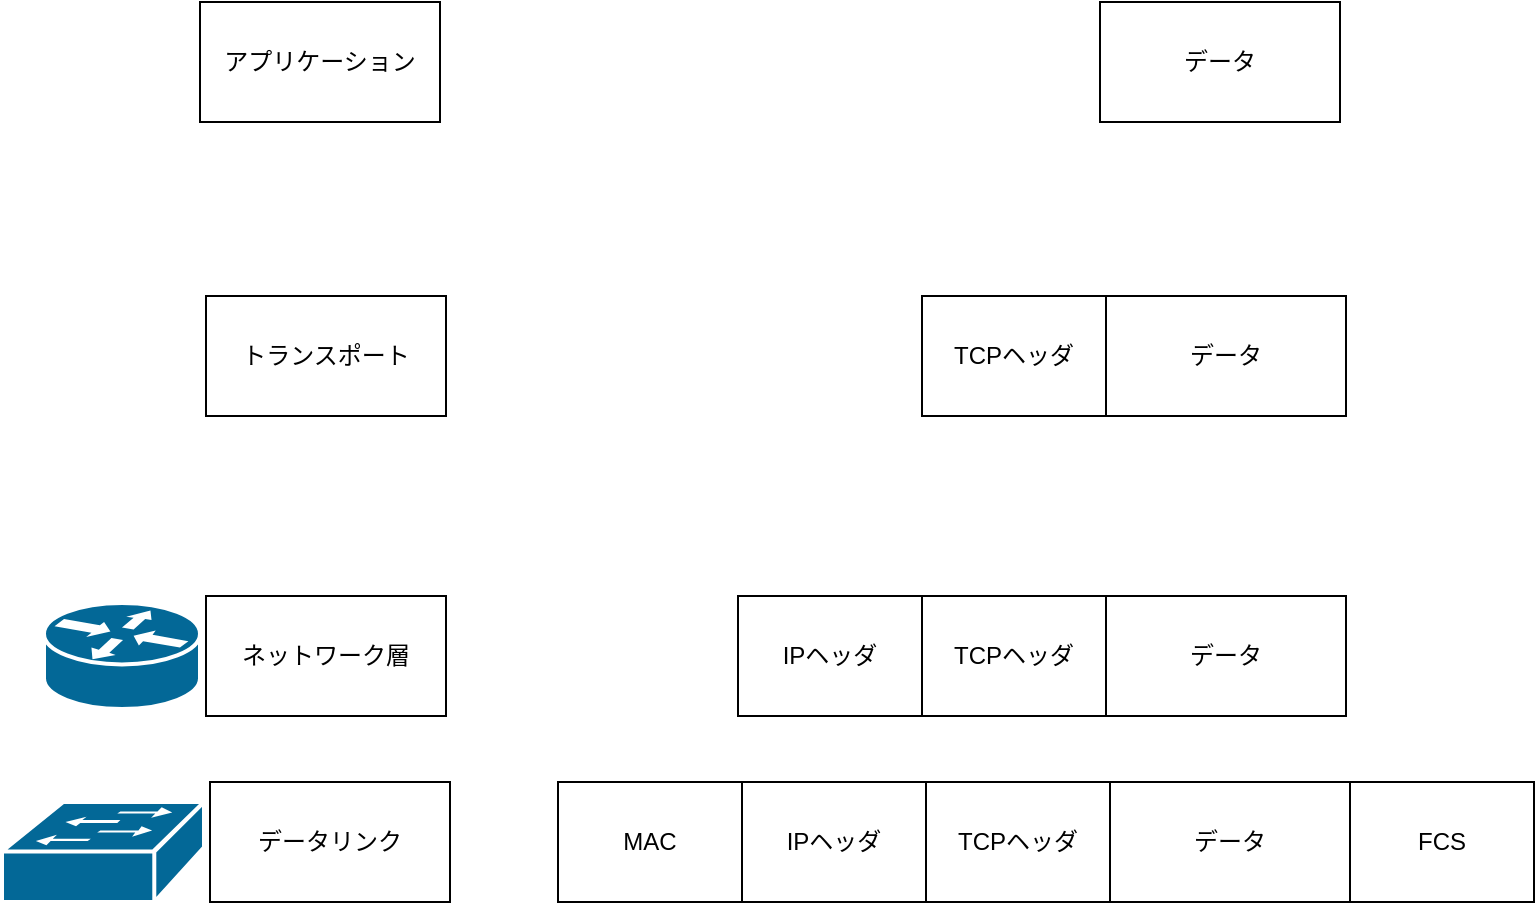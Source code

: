 <mxfile version="21.7.1" type="github">
  <diagram name="ページ1" id="XLSD_A1IlEpXkG6lMPJ8">
    <mxGraphModel dx="1595" dy="826" grid="0" gridSize="10" guides="1" tooltips="1" connect="1" arrows="1" fold="1" page="1" pageScale="1" pageWidth="827" pageHeight="1169" math="0" shadow="0">
      <root>
        <mxCell id="0" />
        <mxCell id="1" parent="0" />
        <mxCell id="hLAmCvZ6dHxx3_NF8wXx-1" value="データ" style="whiteSpace=wrap;html=1;" vertex="1" parent="1">
          <mxGeometry x="566" y="139" width="120" height="60" as="geometry" />
        </mxCell>
        <mxCell id="hLAmCvZ6dHxx3_NF8wXx-2" value="データ" style="whiteSpace=wrap;html=1;" vertex="1" parent="1">
          <mxGeometry x="569" y="286" width="120" height="60" as="geometry" />
        </mxCell>
        <mxCell id="hLAmCvZ6dHxx3_NF8wXx-3" value="TCPヘッダ" style="whiteSpace=wrap;html=1;" vertex="1" parent="1">
          <mxGeometry x="477" y="286" width="92" height="60" as="geometry" />
        </mxCell>
        <mxCell id="hLAmCvZ6dHxx3_NF8wXx-4" value="TCPヘッダ" style="whiteSpace=wrap;html=1;" vertex="1" parent="1">
          <mxGeometry x="477" y="436" width="92" height="60" as="geometry" />
        </mxCell>
        <mxCell id="hLAmCvZ6dHxx3_NF8wXx-5" value="データ" style="whiteSpace=wrap;html=1;" vertex="1" parent="1">
          <mxGeometry x="569" y="436" width="120" height="60" as="geometry" />
        </mxCell>
        <mxCell id="hLAmCvZ6dHxx3_NF8wXx-6" value="IPヘッダ" style="whiteSpace=wrap;html=1;" vertex="1" parent="1">
          <mxGeometry x="385" y="436" width="92" height="60" as="geometry" />
        </mxCell>
        <mxCell id="hLAmCvZ6dHxx3_NF8wXx-7" value="データ" style="whiteSpace=wrap;html=1;" vertex="1" parent="1">
          <mxGeometry x="571" y="529" width="120" height="60" as="geometry" />
        </mxCell>
        <mxCell id="hLAmCvZ6dHxx3_NF8wXx-8" value="TCPヘッダ" style="whiteSpace=wrap;html=1;" vertex="1" parent="1">
          <mxGeometry x="479" y="529" width="92" height="60" as="geometry" />
        </mxCell>
        <mxCell id="hLAmCvZ6dHxx3_NF8wXx-9" value="IPヘッダ" style="whiteSpace=wrap;html=1;" vertex="1" parent="1">
          <mxGeometry x="387" y="529" width="92" height="60" as="geometry" />
        </mxCell>
        <mxCell id="hLAmCvZ6dHxx3_NF8wXx-10" value="FCS" style="whiteSpace=wrap;html=1;" vertex="1" parent="1">
          <mxGeometry x="691" y="529" width="92" height="60" as="geometry" />
        </mxCell>
        <mxCell id="hLAmCvZ6dHxx3_NF8wXx-11" value="アプリケーション" style="whiteSpace=wrap;html=1;" vertex="1" parent="1">
          <mxGeometry x="116" y="139" width="120" height="60" as="geometry" />
        </mxCell>
        <mxCell id="hLAmCvZ6dHxx3_NF8wXx-12" value="トランスポート" style="whiteSpace=wrap;html=1;" vertex="1" parent="1">
          <mxGeometry x="119" y="286" width="120" height="60" as="geometry" />
        </mxCell>
        <mxCell id="hLAmCvZ6dHxx3_NF8wXx-13" value="ネットワーク層" style="whiteSpace=wrap;html=1;" vertex="1" parent="1">
          <mxGeometry x="119" y="436" width="120" height="60" as="geometry" />
        </mxCell>
        <mxCell id="hLAmCvZ6dHxx3_NF8wXx-14" value="データリンク" style="whiteSpace=wrap;html=1;" vertex="1" parent="1">
          <mxGeometry x="121" y="529" width="120" height="60" as="geometry" />
        </mxCell>
        <mxCell id="hLAmCvZ6dHxx3_NF8wXx-17" value="" style="shape=mxgraph.cisco.routers.router;sketch=0;html=1;pointerEvents=1;dashed=0;fillColor=#036897;strokeColor=#ffffff;strokeWidth=2;verticalLabelPosition=bottom;verticalAlign=top;align=center;outlineConnect=0;fontFamily=Helvetica;fontSize=11;fontColor=default;" vertex="1" parent="1">
          <mxGeometry x="38" y="439.5" width="78" height="53" as="geometry" />
        </mxCell>
        <mxCell id="hLAmCvZ6dHxx3_NF8wXx-18" value="" style="shape=mxgraph.cisco.switches.workgroup_switch;sketch=0;html=1;pointerEvents=1;dashed=0;fillColor=#036897;strokeColor=#ffffff;strokeWidth=2;verticalLabelPosition=bottom;verticalAlign=top;align=center;outlineConnect=0;fontFamily=Helvetica;fontSize=11;fontColor=default;" vertex="1" parent="1">
          <mxGeometry x="17" y="539" width="101" height="50" as="geometry" />
        </mxCell>
        <mxCell id="hLAmCvZ6dHxx3_NF8wXx-19" value="MAC" style="whiteSpace=wrap;html=1;" vertex="1" parent="1">
          <mxGeometry x="295" y="529" width="92" height="60" as="geometry" />
        </mxCell>
      </root>
    </mxGraphModel>
  </diagram>
</mxfile>
